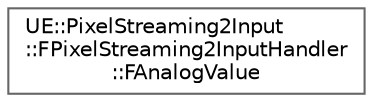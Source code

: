 digraph "Graphical Class Hierarchy"
{
 // INTERACTIVE_SVG=YES
 // LATEX_PDF_SIZE
  bgcolor="transparent";
  edge [fontname=Helvetica,fontsize=10,labelfontname=Helvetica,labelfontsize=10];
  node [fontname=Helvetica,fontsize=10,shape=box,height=0.2,width=0.4];
  rankdir="LR";
  Node0 [id="Node000000",label="UE::PixelStreaming2Input\l::FPixelStreaming2InputHandler\l::FAnalogValue",height=0.2,width=0.4,color="grey40", fillcolor="white", style="filled",URL="$d4/db8/structUE_1_1PixelStreaming2Input_1_1FPixelStreaming2InputHandler_1_1FAnalogValue.html",tooltip=" "];
}
